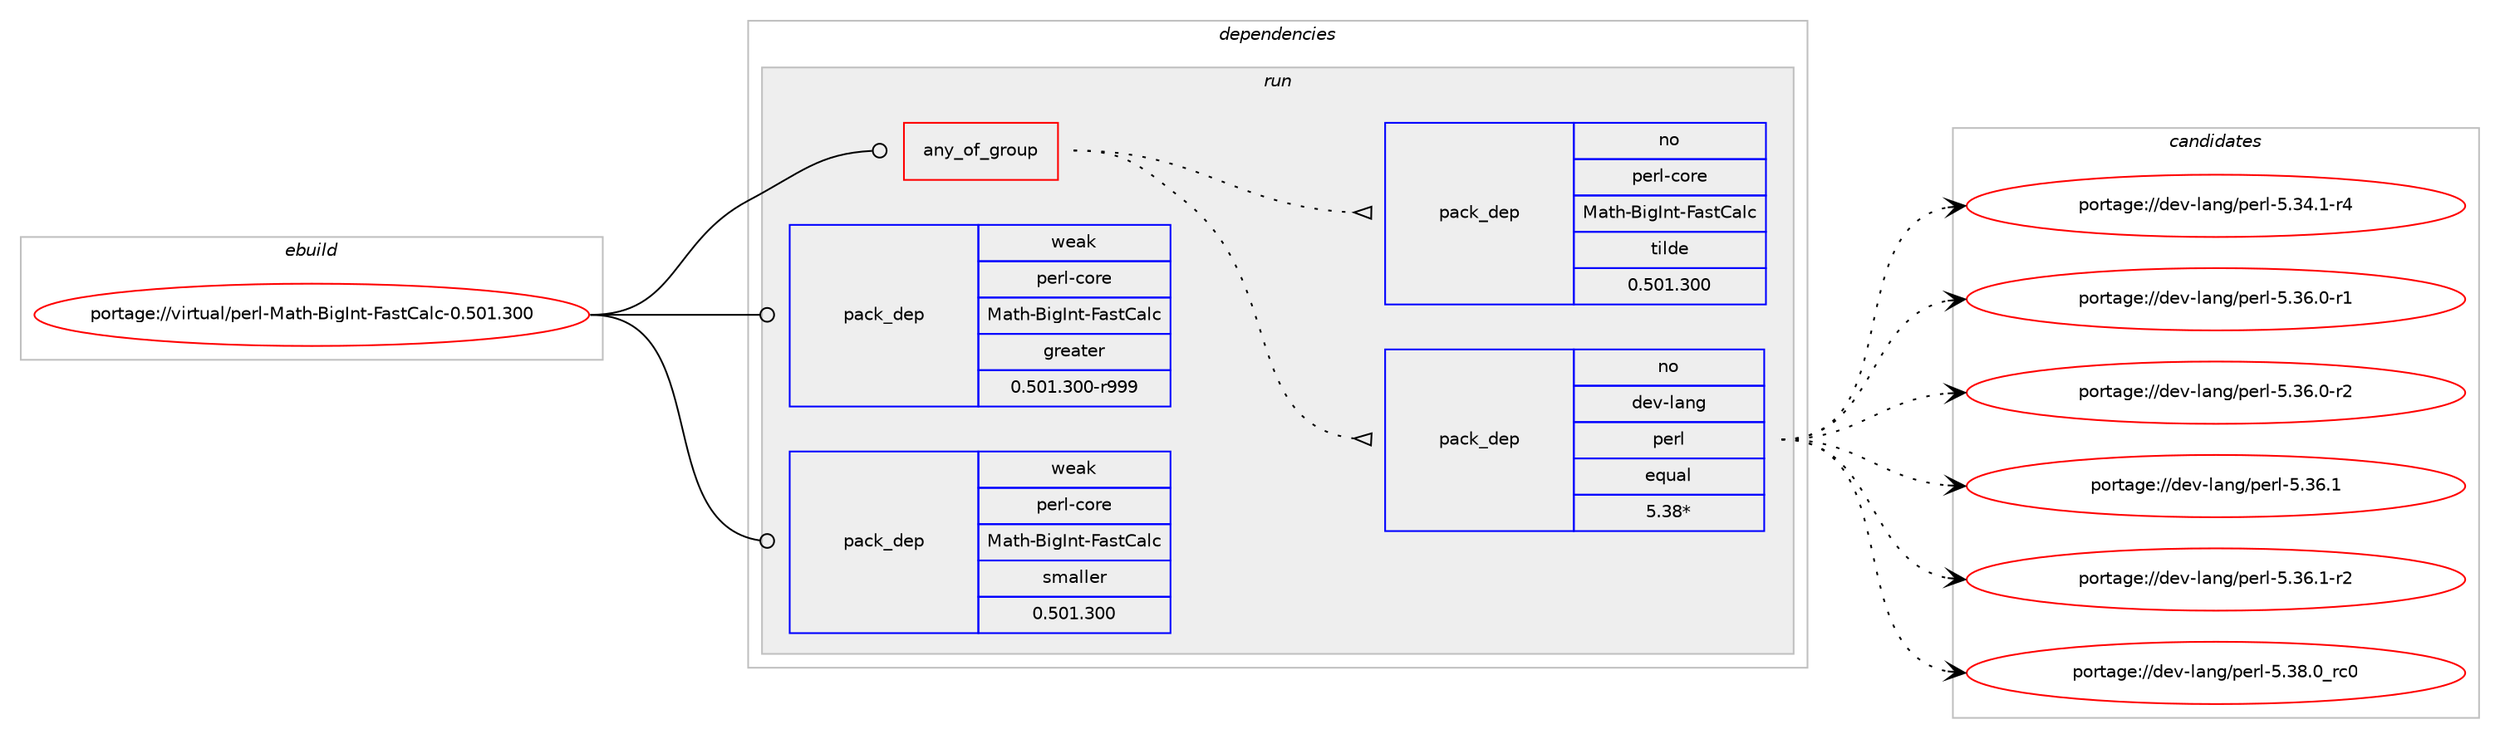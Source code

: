 digraph prolog {

# *************
# Graph options
# *************

newrank=true;
concentrate=true;
compound=true;
graph [rankdir=LR,fontname=Helvetica,fontsize=10,ranksep=1.5];#, ranksep=2.5, nodesep=0.2];
edge  [arrowhead=vee];
node  [fontname=Helvetica,fontsize=10];

# **********
# The ebuild
# **********

subgraph cluster_leftcol {
color=gray;
rank=same;
label=<<i>ebuild</i>>;
id [label="portage://virtual/perl-Math-BigInt-FastCalc-0.501.300", color=red, width=4, href="../virtual/perl-Math-BigInt-FastCalc-0.501.300.svg"];
}

# ****************
# The dependencies
# ****************

subgraph cluster_midcol {
color=gray;
label=<<i>dependencies</i>>;
subgraph cluster_compile {
fillcolor="#eeeeee";
style=filled;
label=<<i>compile</i>>;
}
subgraph cluster_compileandrun {
fillcolor="#eeeeee";
style=filled;
label=<<i>compile and run</i>>;
}
subgraph cluster_run {
fillcolor="#eeeeee";
style=filled;
label=<<i>run</i>>;
subgraph any69 {
dependency816 [label=<<TABLE BORDER="0" CELLBORDER="1" CELLSPACING="0" CELLPADDING="4"><TR><TD CELLPADDING="10">any_of_group</TD></TR></TABLE>>, shape=none, color=red];subgraph pack511 {
dependency817 [label=<<TABLE BORDER="0" CELLBORDER="1" CELLSPACING="0" CELLPADDING="4" WIDTH="220"><TR><TD ROWSPAN="6" CELLPADDING="30">pack_dep</TD></TR><TR><TD WIDTH="110">no</TD></TR><TR><TD>dev-lang</TD></TR><TR><TD>perl</TD></TR><TR><TD>equal</TD></TR><TR><TD>5.38*</TD></TR></TABLE>>, shape=none, color=blue];
}
dependency816:e -> dependency817:w [weight=20,style="dotted",arrowhead="oinv"];
subgraph pack512 {
dependency818 [label=<<TABLE BORDER="0" CELLBORDER="1" CELLSPACING="0" CELLPADDING="4" WIDTH="220"><TR><TD ROWSPAN="6" CELLPADDING="30">pack_dep</TD></TR><TR><TD WIDTH="110">no</TD></TR><TR><TD>perl-core</TD></TR><TR><TD>Math-BigInt-FastCalc</TD></TR><TR><TD>tilde</TD></TR><TR><TD>0.501.300</TD></TR></TABLE>>, shape=none, color=blue];
}
dependency816:e -> dependency818:w [weight=20,style="dotted",arrowhead="oinv"];
}
id:e -> dependency816:w [weight=20,style="solid",arrowhead="odot"];
# *** BEGIN UNKNOWN DEPENDENCY TYPE (TODO) ***
# id -> package_dependency(portage://virtual/perl-Math-BigInt-FastCalc-0.501.300,run,no,dev-lang,perl,none,[,,],any_same_slot,[])
# *** END UNKNOWN DEPENDENCY TYPE (TODO) ***

subgraph pack513 {
dependency819 [label=<<TABLE BORDER="0" CELLBORDER="1" CELLSPACING="0" CELLPADDING="4" WIDTH="220"><TR><TD ROWSPAN="6" CELLPADDING="30">pack_dep</TD></TR><TR><TD WIDTH="110">weak</TD></TR><TR><TD>perl-core</TD></TR><TR><TD>Math-BigInt-FastCalc</TD></TR><TR><TD>greater</TD></TR><TR><TD>0.501.300-r999</TD></TR></TABLE>>, shape=none, color=blue];
}
id:e -> dependency819:w [weight=20,style="solid",arrowhead="odot"];
subgraph pack514 {
dependency820 [label=<<TABLE BORDER="0" CELLBORDER="1" CELLSPACING="0" CELLPADDING="4" WIDTH="220"><TR><TD ROWSPAN="6" CELLPADDING="30">pack_dep</TD></TR><TR><TD WIDTH="110">weak</TD></TR><TR><TD>perl-core</TD></TR><TR><TD>Math-BigInt-FastCalc</TD></TR><TR><TD>smaller</TD></TR><TR><TD>0.501.300</TD></TR></TABLE>>, shape=none, color=blue];
}
id:e -> dependency820:w [weight=20,style="solid",arrowhead="odot"];
}
}

# **************
# The candidates
# **************

subgraph cluster_choices {
rank=same;
color=gray;
label=<<i>candidates</i>>;

subgraph choice511 {
color=black;
nodesep=1;
choice100101118451089711010347112101114108455346515246494511452 [label="portage://dev-lang/perl-5.34.1-r4", color=red, width=4,href="../dev-lang/perl-5.34.1-r4.svg"];
choice100101118451089711010347112101114108455346515446484511449 [label="portage://dev-lang/perl-5.36.0-r1", color=red, width=4,href="../dev-lang/perl-5.36.0-r1.svg"];
choice100101118451089711010347112101114108455346515446484511450 [label="portage://dev-lang/perl-5.36.0-r2", color=red, width=4,href="../dev-lang/perl-5.36.0-r2.svg"];
choice10010111845108971101034711210111410845534651544649 [label="portage://dev-lang/perl-5.36.1", color=red, width=4,href="../dev-lang/perl-5.36.1.svg"];
choice100101118451089711010347112101114108455346515446494511450 [label="portage://dev-lang/perl-5.36.1-r2", color=red, width=4,href="../dev-lang/perl-5.36.1-r2.svg"];
choice10010111845108971101034711210111410845534651564648951149948 [label="portage://dev-lang/perl-5.38.0_rc0", color=red, width=4,href="../dev-lang/perl-5.38.0_rc0.svg"];
dependency817:e -> choice100101118451089711010347112101114108455346515246494511452:w [style=dotted,weight="100"];
dependency817:e -> choice100101118451089711010347112101114108455346515446484511449:w [style=dotted,weight="100"];
dependency817:e -> choice100101118451089711010347112101114108455346515446484511450:w [style=dotted,weight="100"];
dependency817:e -> choice10010111845108971101034711210111410845534651544649:w [style=dotted,weight="100"];
dependency817:e -> choice100101118451089711010347112101114108455346515446494511450:w [style=dotted,weight="100"];
dependency817:e -> choice10010111845108971101034711210111410845534651564648951149948:w [style=dotted,weight="100"];
}
subgraph choice512 {
color=black;
nodesep=1;
}
subgraph choice513 {
color=black;
nodesep=1;
}
subgraph choice514 {
color=black;
nodesep=1;
}
}

}
